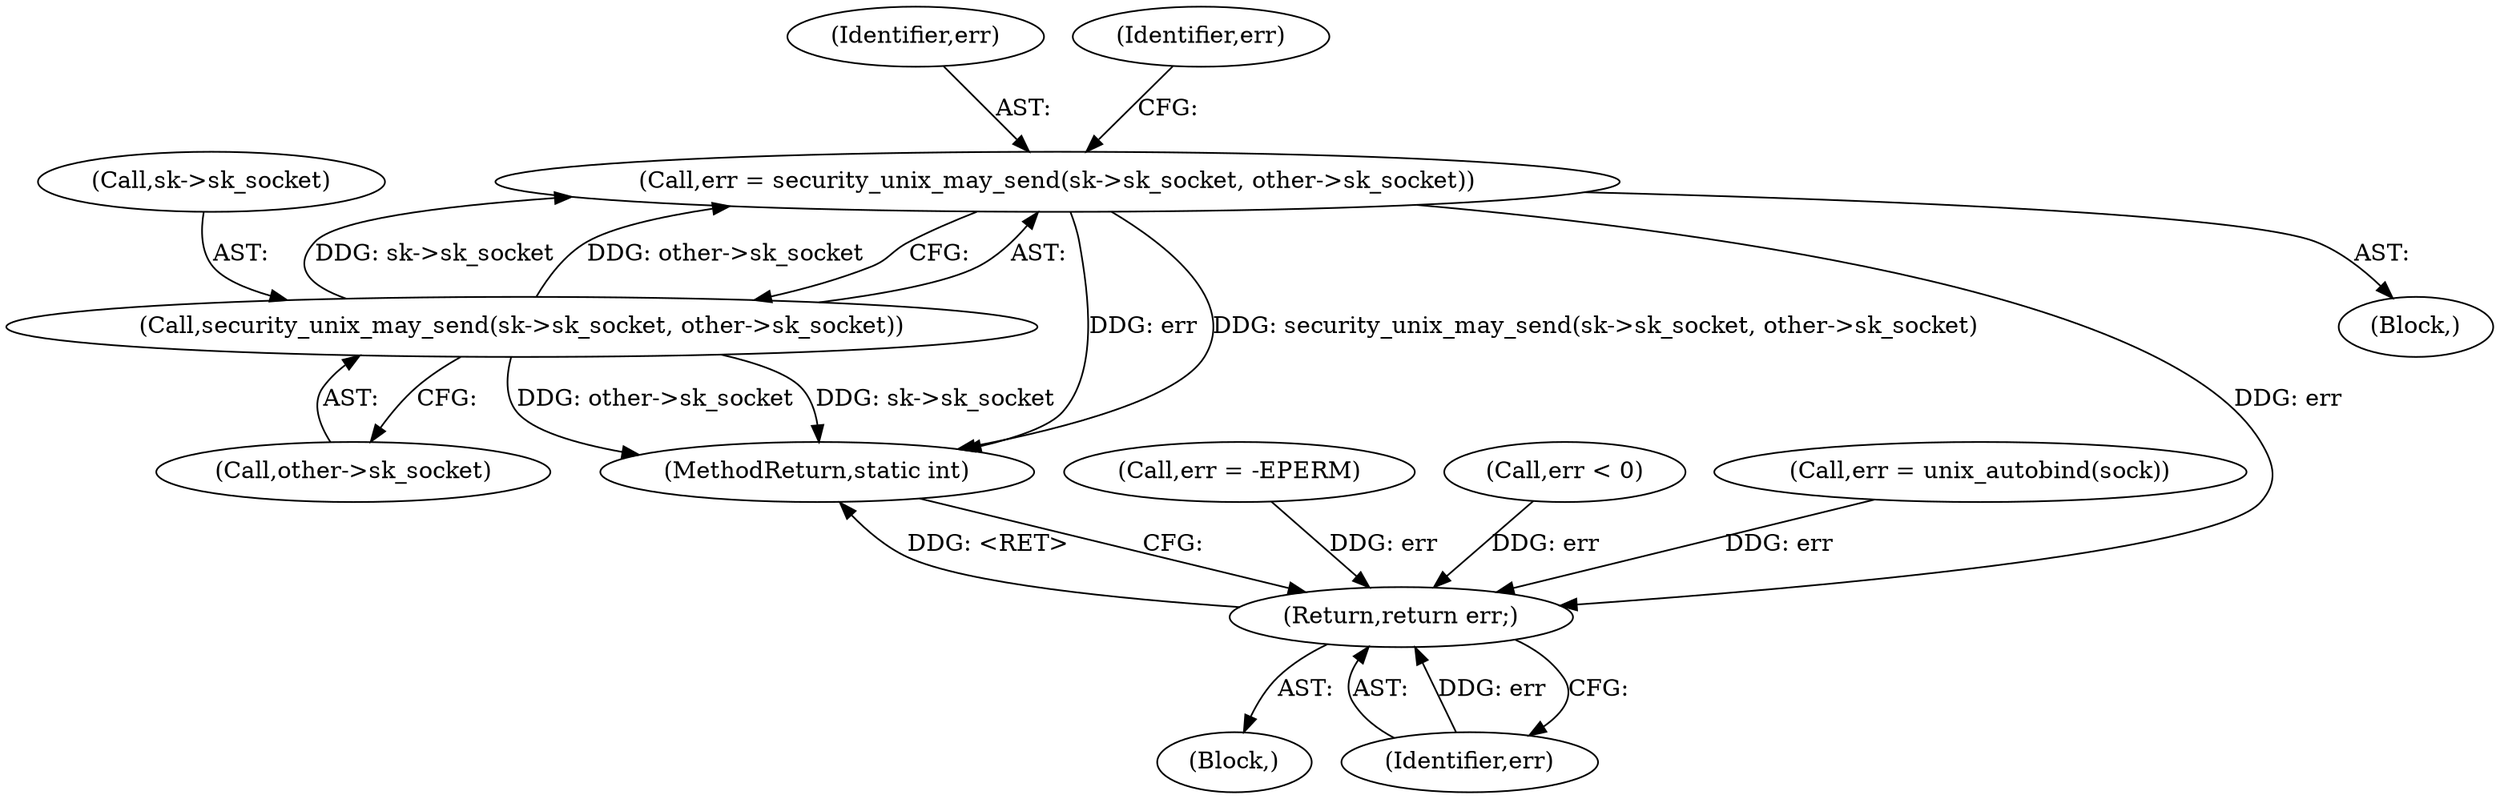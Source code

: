 digraph "0_linux_7d267278a9ece963d77eefec61630223fce08c6c_0@API" {
"1000213" [label="(Call,err = security_unix_may_send(sk->sk_socket, other->sk_socket))"];
"1000215" [label="(Call,security_unix_may_send(sk->sk_socket, other->sk_socket))"];
"1000279" [label="(Return,return err;)"];
"1000281" [label="(MethodReturn,static int)"];
"1000135" [label="(Block,)"];
"1000213" [label="(Call,err = security_unix_may_send(sk->sk_socket, other->sk_socket))"];
"1000219" [label="(Call,other->sk_socket)"];
"1000215" [label="(Call,security_unix_may_send(sk->sk_socket, other->sk_socket))"];
"1000279" [label="(Return,return err;)"];
"1000214" [label="(Identifier,err)"];
"1000108" [label="(Block,)"];
"1000203" [label="(Call,err = -EPERM)"];
"1000144" [label="(Call,err < 0)"];
"1000280" [label="(Identifier,err)"];
"1000216" [label="(Call,sk->sk_socket)"];
"1000166" [label="(Call,err = unix_autobind(sock))"];
"1000223" [label="(Identifier,err)"];
"1000213" -> "1000135"  [label="AST: "];
"1000213" -> "1000215"  [label="CFG: "];
"1000214" -> "1000213"  [label="AST: "];
"1000215" -> "1000213"  [label="AST: "];
"1000223" -> "1000213"  [label="CFG: "];
"1000213" -> "1000281"  [label="DDG: err"];
"1000213" -> "1000281"  [label="DDG: security_unix_may_send(sk->sk_socket, other->sk_socket)"];
"1000215" -> "1000213"  [label="DDG: sk->sk_socket"];
"1000215" -> "1000213"  [label="DDG: other->sk_socket"];
"1000213" -> "1000279"  [label="DDG: err"];
"1000215" -> "1000219"  [label="CFG: "];
"1000216" -> "1000215"  [label="AST: "];
"1000219" -> "1000215"  [label="AST: "];
"1000215" -> "1000281"  [label="DDG: sk->sk_socket"];
"1000215" -> "1000281"  [label="DDG: other->sk_socket"];
"1000279" -> "1000108"  [label="AST: "];
"1000279" -> "1000280"  [label="CFG: "];
"1000280" -> "1000279"  [label="AST: "];
"1000281" -> "1000279"  [label="CFG: "];
"1000279" -> "1000281"  [label="DDG: <RET>"];
"1000280" -> "1000279"  [label="DDG: err"];
"1000166" -> "1000279"  [label="DDG: err"];
"1000144" -> "1000279"  [label="DDG: err"];
"1000203" -> "1000279"  [label="DDG: err"];
}
